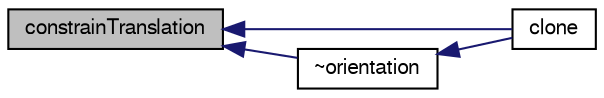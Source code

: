 digraph "constrainTranslation"
{
  bgcolor="transparent";
  edge [fontname="FreeSans",fontsize="10",labelfontname="FreeSans",labelfontsize="10"];
  node [fontname="FreeSans",fontsize="10",shape=record];
  rankdir="LR";
  Node42 [label="constrainTranslation",height=0.2,width=0.4,color="black", fillcolor="grey75", style="filled", fontcolor="black"];
  Node42 -> Node43 [dir="back",color="midnightblue",fontsize="10",style="solid",fontname="FreeSans"];
  Node43 [label="clone",height=0.2,width=0.4,color="black",URL="$a29486.html#a1ba6f72dda3e0a59b115784933135bd2",tooltip="Construct and return a clone. "];
  Node42 -> Node44 [dir="back",color="midnightblue",fontsize="10",style="solid",fontname="FreeSans"];
  Node44 [label="~orientation",height=0.2,width=0.4,color="black",URL="$a29486.html#a425041872116946bcd91a4722558dc9d",tooltip="Destructor. "];
  Node44 -> Node43 [dir="back",color="midnightblue",fontsize="10",style="solid",fontname="FreeSans"];
}
